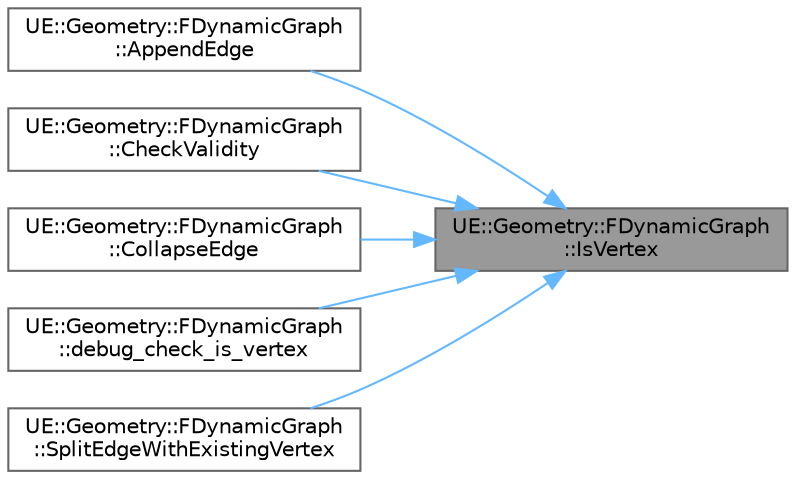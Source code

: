 digraph "UE::Geometry::FDynamicGraph::IsVertex"
{
 // INTERACTIVE_SVG=YES
 // LATEX_PDF_SIZE
  bgcolor="transparent";
  edge [fontname=Helvetica,fontsize=10,labelfontname=Helvetica,labelfontsize=10];
  node [fontname=Helvetica,fontsize=10,shape=box,height=0.2,width=0.4];
  rankdir="RL";
  Node1 [id="Node000001",label="UE::Geometry::FDynamicGraph\l::IsVertex",height=0.2,width=0.4,color="gray40", fillcolor="grey60", style="filled", fontcolor="black",tooltip=" "];
  Node1 -> Node2 [id="edge1_Node000001_Node000002",dir="back",color="steelblue1",style="solid",tooltip=" "];
  Node2 [id="Node000002",label="UE::Geometry::FDynamicGraph\l::AppendEdge",height=0.2,width=0.4,color="grey40", fillcolor="white", style="filled",URL="$d4/d80/classUE_1_1Geometry_1_1FDynamicGraph.html#a62015917f38cae07b716931d070e7133",tooltip=" "];
  Node1 -> Node3 [id="edge2_Node000001_Node000003",dir="back",color="steelblue1",style="solid",tooltip=" "];
  Node3 [id="Node000003",label="UE::Geometry::FDynamicGraph\l::CheckValidity",height=0.2,width=0.4,color="grey40", fillcolor="white", style="filled",URL="$d4/d80/classUE_1_1Geometry_1_1FDynamicGraph.html#a6f6f2e1c1213cb809a554fc285e1b756",tooltip="This function checks that the graph is well-formed, ie all internal data structures are consistent."];
  Node1 -> Node4 [id="edge3_Node000001_Node000004",dir="back",color="steelblue1",style="solid",tooltip=" "];
  Node4 [id="Node000004",label="UE::Geometry::FDynamicGraph\l::CollapseEdge",height=0.2,width=0.4,color="grey40", fillcolor="white", style="filled",URL="$d4/d80/classUE_1_1Geometry_1_1FDynamicGraph.html#adcd31e867c403c832697cf4053aad137",tooltip=" "];
  Node1 -> Node5 [id="edge4_Node000001_Node000005",dir="back",color="steelblue1",style="solid",tooltip=" "];
  Node5 [id="Node000005",label="UE::Geometry::FDynamicGraph\l::debug_check_is_vertex",height=0.2,width=0.4,color="grey40", fillcolor="white", style="filled",URL="$d4/d80/classUE_1_1Geometry_1_1FDynamicGraph.html#aabe7be7e2a8e2f6abf5cbcf41ee0a402",tooltip=" "];
  Node1 -> Node6 [id="edge5_Node000001_Node000006",dir="back",color="steelblue1",style="solid",tooltip=" "];
  Node6 [id="Node000006",label="UE::Geometry::FDynamicGraph\l::SplitEdgeWithExistingVertex",height=0.2,width=0.4,color="grey40", fillcolor="white", style="filled",URL="$d4/d80/classUE_1_1Geometry_1_1FDynamicGraph.html#a6217699e3d17538857e4cad5d46f22f2",tooltip=" "];
}

